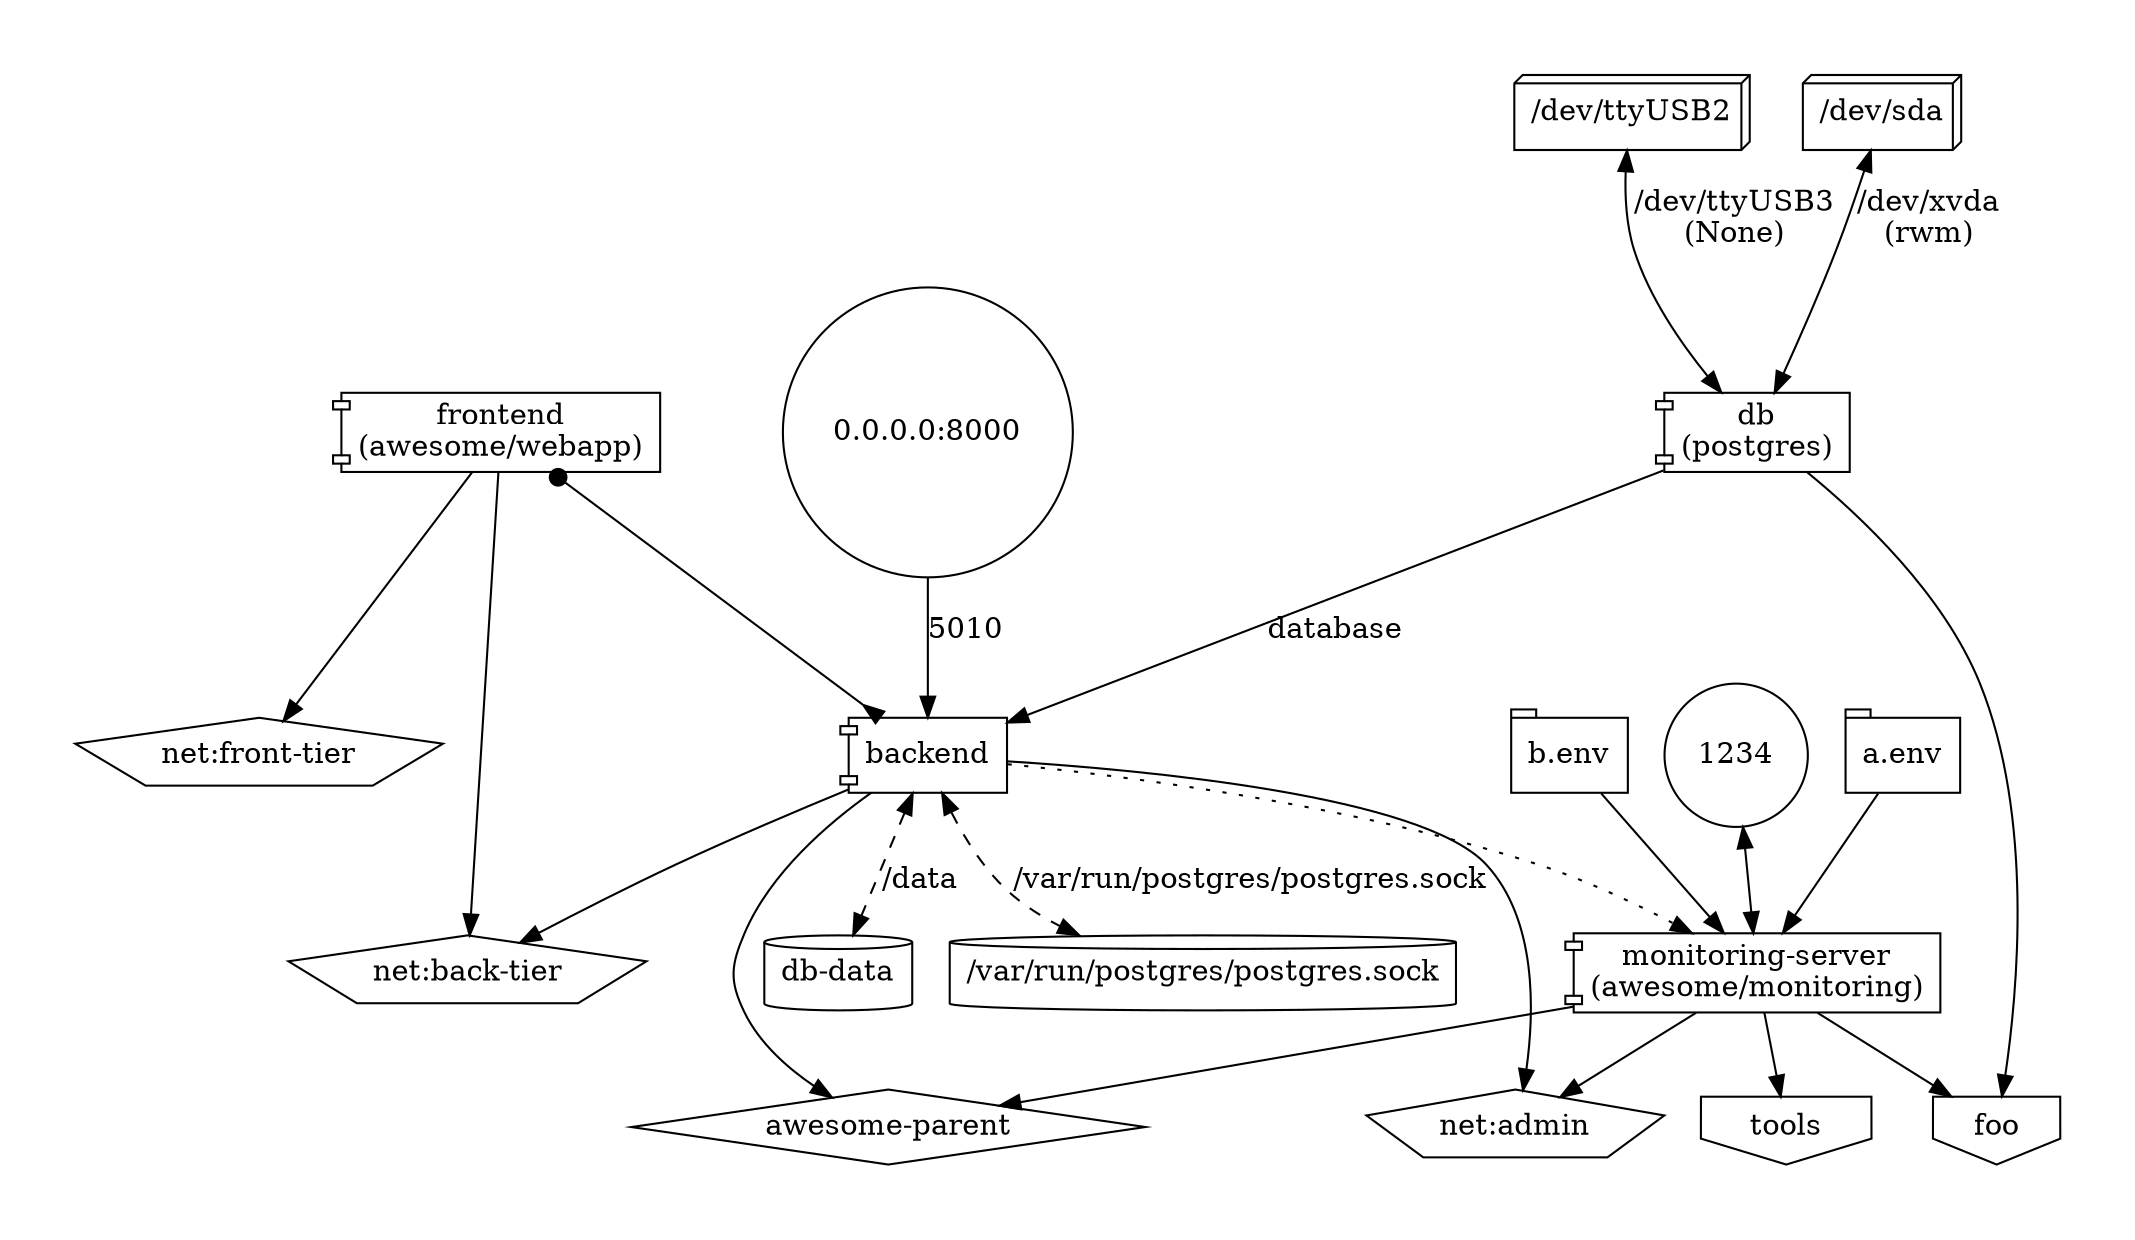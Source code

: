digraph {
	graph [background="#ffffff" pad=0.5 ratio=fill]
	frontend [label="frontend
(awesome/webapp)" shape=component]
	"front-tier" [label="net:front-tier" shape=pentagon]
	frontend -> "front-tier" [style=solid]
	"back-tier" [label="net:back-tier" shape=pentagon]
	frontend -> "back-tier" [style=solid]
	monitoring [label="monitoring-server
(awesome/monitoring)" shape=component]
	"awesome-parent" [shape=diamond]
	monitoring -> "awesome-parent" [style=solid]
	admin [label="net:admin" shape=pentagon]
	monitoring -> admin [style=solid]
	1234 [shape=circle]
	1234 -> monitoring [dir=both style=solid]
	"a.env" [shape=tab]
	"a.env" -> monitoring [style=solid]
	"b.env" [shape=tab]
	"b.env" -> monitoring [style=solid]
	tools [shape=invhouse]
	monitoring -> tools [style=solid]
	foo [shape=invhouse]
	monitoring -> foo [style=solid]
	backend [label=backend
 shape=component]
	frontend -> backend [arrowhead=inv arrowtail=dot dir=both]
	"awesome-parent" [shape=diamond]
	backend -> "awesome-parent" [style=solid]
	"back-tier" [label="net:back-tier" shape=pentagon]
	backend -> "back-tier" [style=solid]
	admin [label="net:admin" shape=pentagon]
	backend -> admin [style=solid]
	"db-data" [shape=cylinder]
	backend -> "db-data" [label="/data" dir=both style=dashed]
	"/var/run/postgres/postgres.sock" [shape=cylinder]
	backend -> "/var/run/postgres/postgres.sock" [label="/var/run/postgres/postgres.sock" dir=both style=dashed]
	"0.0.0.08000" [label="0.0.0.0:8000" shape=circle]
	"0.0.0.08000" -> backend [label=5010 style=solid]
	db -> backend [label=database style=solid]
	backend -> monitoring [style=dotted]
	db [label="db
(postgres)" shape=component]
	foo [shape=invhouse]
	db -> foo [style=solid]
	"/dev/ttyUSB2" [shape=box3d]
	"/dev/ttyUSB2" -> db [label="/dev/ttyUSB3
(None)" dir=both style=solid]
	"/dev/sda" [shape=box3d]
	"/dev/sda" -> db [label="/dev/xvda
(rwm)" dir=both style=solid]
}
